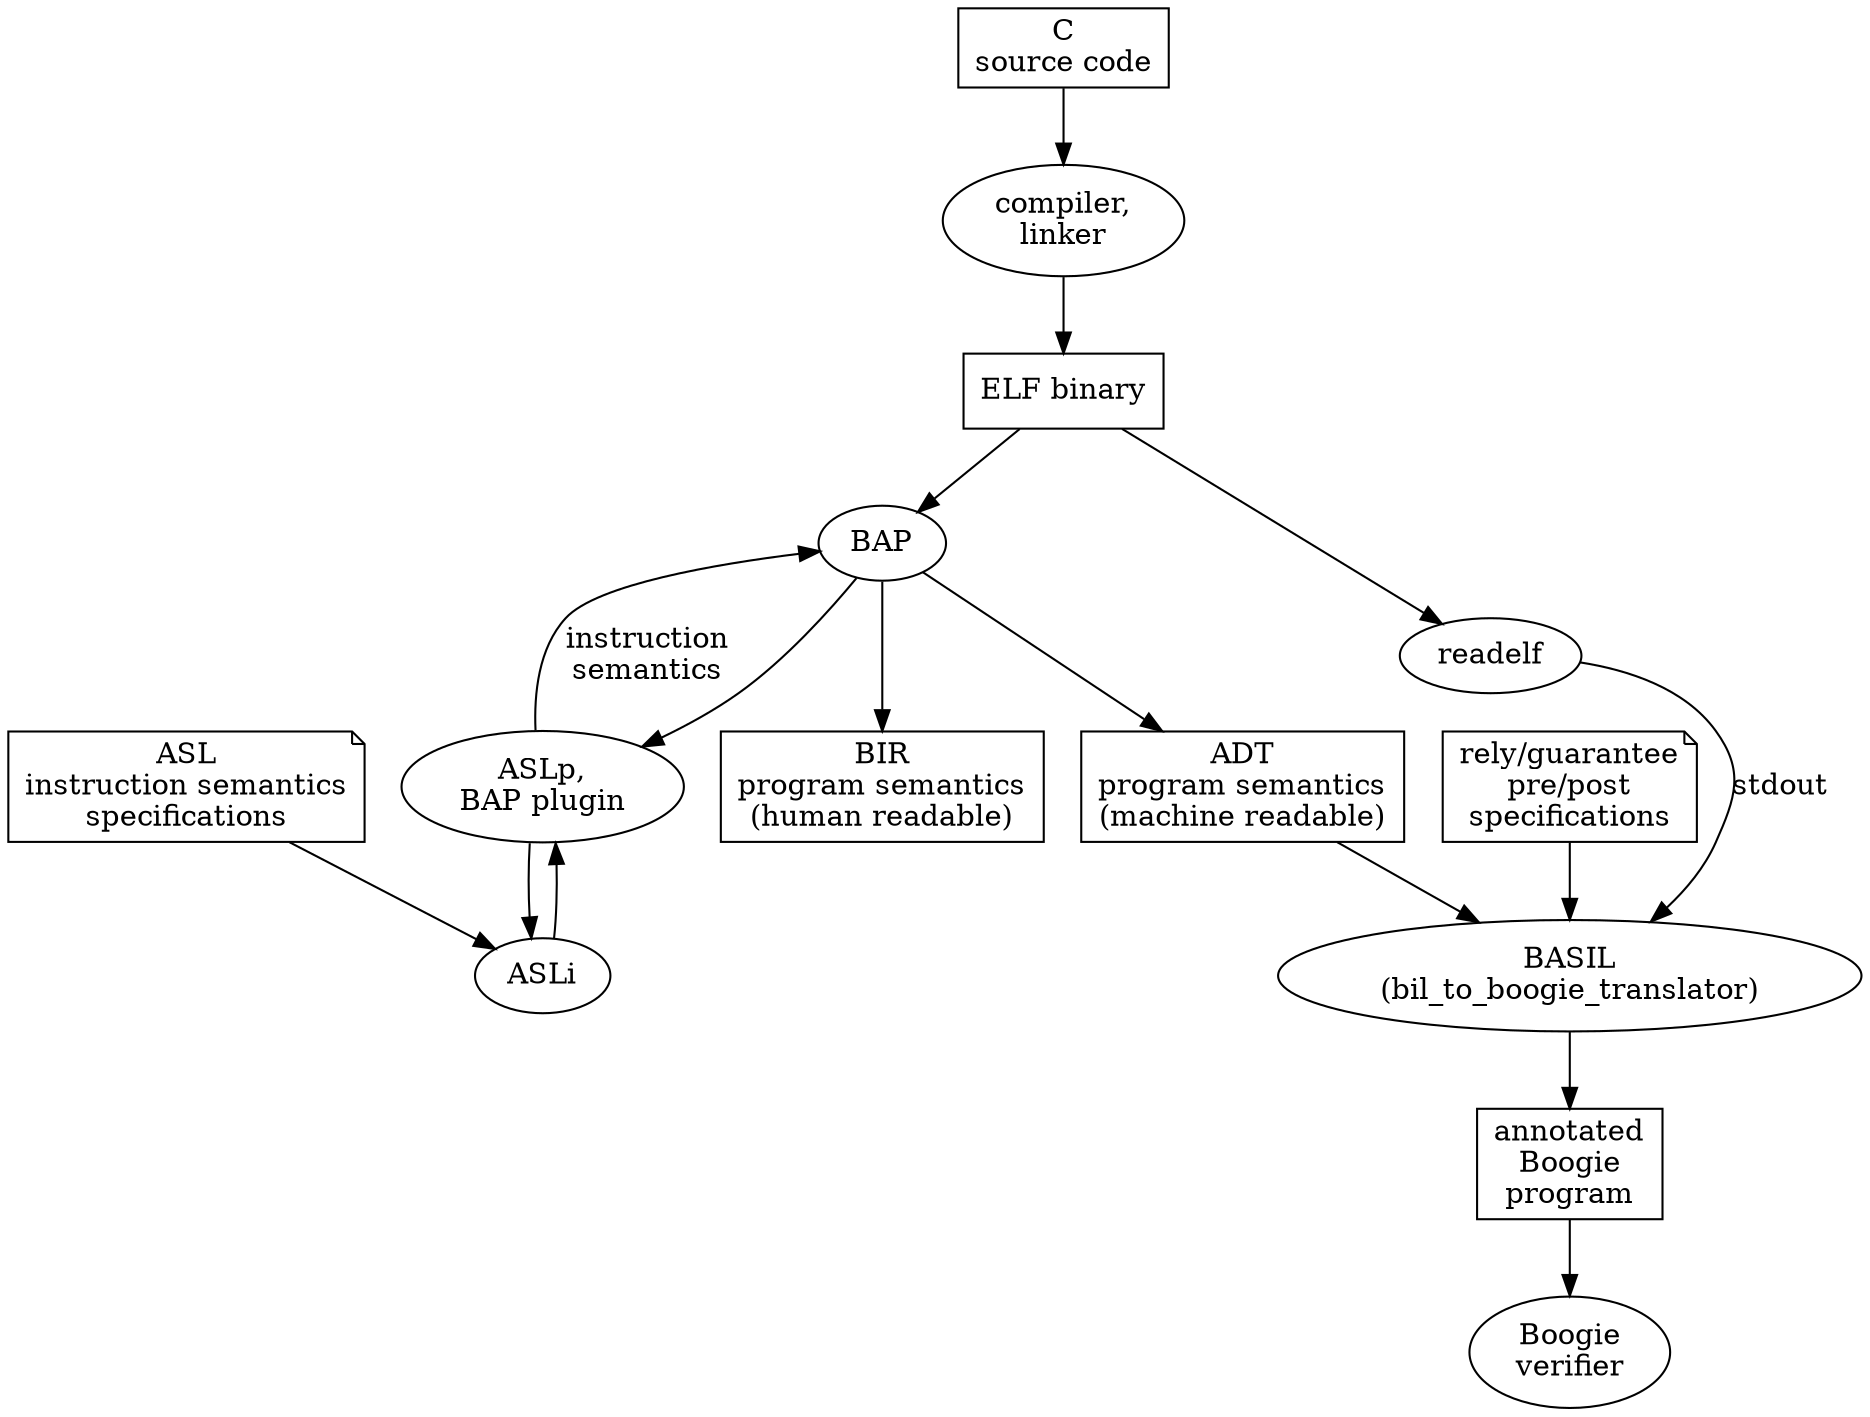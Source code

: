 digraph G {
GCC[label="compiler,\nlinker"]
binary[shape=box, label="ELF binary"]
C[shape=box, label="C\nsource code"]
BIR[shape=box, label="BIR\nprogram semantics\n(human readable)"]
ADT[shape=box, label="ADT\nprogram semantics\n(machine readable)"]
BASIL[label="BASIL\n(bil_to_boogie_translator)"]
specification[shape="note", label="rely/guarantee\npre/post\nspecifications"]
annotated_boogie_program[shape=box, label="annotated\nBoogie\nprogram"]
boogie[label="Boogie\nverifier"]
ASL [shape=note, label="ASL\ninstruction semantics\nspecifications"]
ASLp [label="ASLp,\nBAP plugin"]
BAP [label="BAP"]
C -> GCC
GCC -> binary
binary -> BAP
BAP -> BIR
BAP -> ADT
BAP-> ASLp
ASL -> ASLi
ASLp-> ASLi
ASLi -> ASLp
ASLp -> BAP [label="instruction\nsemantics"]
ADT -> BASIL
binary -> readelf
readelf -> BASIL [label="stdout"]
specification -> BASIL
BASIL -> annotated_boogie_program
annotated_boogie_program -> boogie
}
